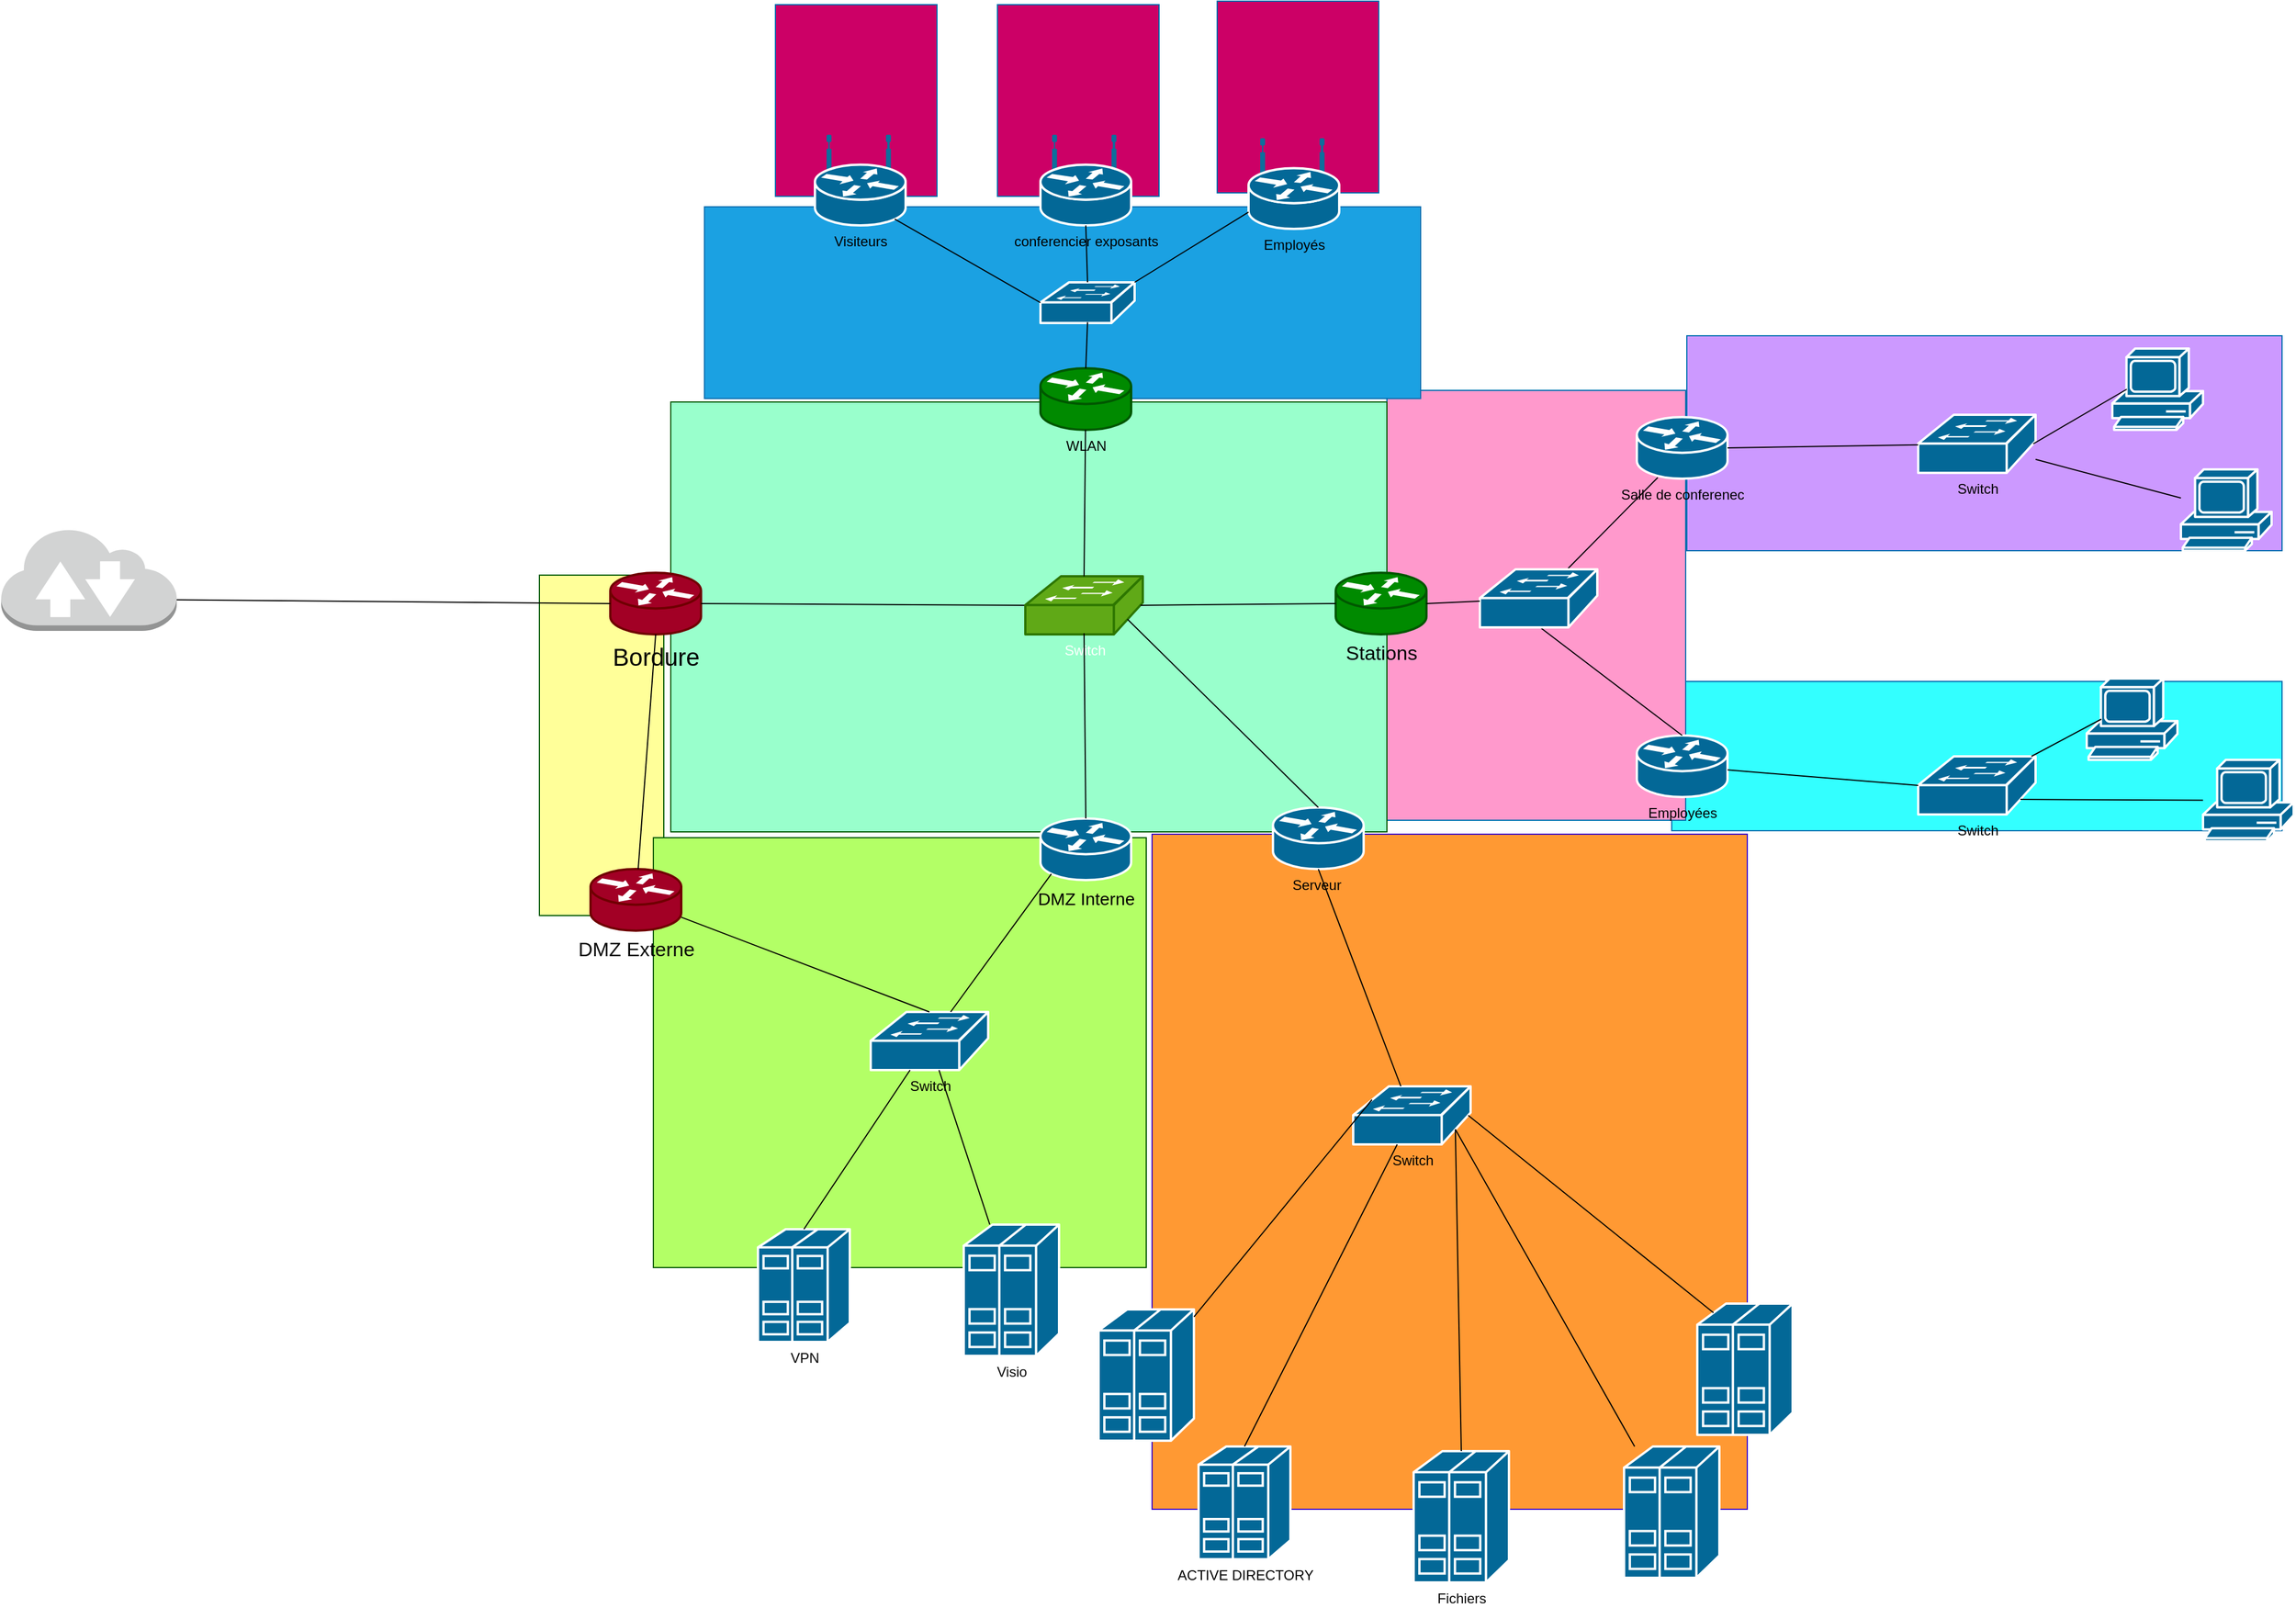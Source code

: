 <mxfile>
    <diagram id="mN6SSAWdcMimSjzaVOWr" name="Page-1">
        <mxGraphModel dx="2300" dy="2497" grid="0" gridSize="10" guides="1" tooltips="1" connect="1" arrows="1" fold="1" page="1" pageScale="1" pageWidth="850" pageHeight="1100" background="#ffffff" math="0" shadow="0">
            <root>
                <mxCell id="0"/>
                <mxCell id="1" parent="0"/>
                <mxCell id="145" value="" style="rounded=0;whiteSpace=wrap;html=1;labelBackgroundColor=none;fontSize=17;fontColor=#ffffff;strokeColor=#006EAF;connectable=0;allowArrows=0;fillColor=#CC0066;" vertex="1" parent="1">
                    <mxGeometry x="539" y="-527" width="139" height="165" as="geometry"/>
                </mxCell>
                <mxCell id="144" value="" style="rounded=0;whiteSpace=wrap;html=1;labelBackgroundColor=none;fontSize=17;fontColor=#ffffff;strokeColor=#006EAF;connectable=0;allowArrows=0;fillColor=#CC0066;" vertex="1" parent="1">
                    <mxGeometry x="350" y="-524" width="139" height="165" as="geometry"/>
                </mxCell>
                <mxCell id="143" value="" style="rounded=0;whiteSpace=wrap;html=1;labelBackgroundColor=none;fontSize=17;fontColor=#ffffff;strokeColor=#006EAF;connectable=0;allowArrows=0;fillColor=#CC0066;" vertex="1" parent="1">
                    <mxGeometry x="159" y="-524" width="139" height="165" as="geometry"/>
                </mxCell>
                <mxCell id="137" value="" style="rounded=0;whiteSpace=wrap;html=1;labelBackgroundColor=none;fontSize=17;fontColor=#ffffff;strokeColor=#005700;connectable=0;allowArrows=0;fillColor=#FFFF99;" vertex="1" parent="1">
                    <mxGeometry x="-44" y="-33" width="107" height="293" as="geometry"/>
                </mxCell>
                <mxCell id="136" value="" style="rounded=0;whiteSpace=wrap;html=1;labelBackgroundColor=none;fontSize=17;fontColor=#ffffff;strokeColor=#005700;connectable=0;allowArrows=0;fillColor=#B3FF66;" vertex="1" parent="1">
                    <mxGeometry x="54" y="193" width="424" height="370" as="geometry"/>
                </mxCell>
                <mxCell id="134" value="" style="rounded=0;whiteSpace=wrap;html=1;labelBackgroundColor=none;fontSize=17;fontColor=#ffffff;strokeColor=#3700CC;connectable=0;allowArrows=0;fillColor=#FF9933;" vertex="1" parent="1">
                    <mxGeometry x="483" y="190" width="512" height="581" as="geometry"/>
                </mxCell>
                <mxCell id="133" value="" style="rounded=0;whiteSpace=wrap;html=1;labelBackgroundColor=none;fontSize=17;fontColor=#ffffff;strokeColor=#006EAF;connectable=0;allowArrows=0;fillColor=#33FFFF;" vertex="1" parent="1">
                    <mxGeometry x="930" y="58.5" width="525" height="128.5" as="geometry"/>
                </mxCell>
                <mxCell id="132" value="" style="rounded=0;whiteSpace=wrap;html=1;labelBackgroundColor=none;fontSize=17;fontColor=#ffffff;strokeColor=#006EAF;connectable=0;allowArrows=0;fillColor=#CC99FF;" vertex="1" parent="1">
                    <mxGeometry x="943" y="-239" width="512" height="185" as="geometry"/>
                </mxCell>
                <mxCell id="131" value="" style="rounded=0;whiteSpace=wrap;html=1;labelBackgroundColor=none;fontSize=17;fontColor=#ffffff;strokeColor=#006EAF;connectable=0;allowArrows=0;fillColor=#FF99CC;" vertex="1" parent="1">
                    <mxGeometry x="685" y="-192" width="257" height="370" as="geometry"/>
                </mxCell>
                <mxCell id="130" value="" style="rounded=0;whiteSpace=wrap;html=1;labelBackgroundColor=none;fontSize=17;fontColor=#ffffff;strokeColor=#006EAF;connectable=0;allowArrows=0;fillColor=#1ba1e2;" vertex="1" parent="1">
                    <mxGeometry x="98" y="-350" width="616" height="165" as="geometry"/>
                </mxCell>
                <mxCell id="124" value="" style="rounded=0;whiteSpace=wrap;html=1;labelBackgroundColor=none;fontSize=17;fontColor=#ffffff;strokeColor=#005700;connectable=0;allowArrows=0;fillColor=#99FFCC;" vertex="1" parent="1">
                    <mxGeometry x="69" y="-182" width="616" height="370" as="geometry"/>
                </mxCell>
                <mxCell id="9" value="Serveur&amp;nbsp;" style="shape=mxgraph.cisco.routers.router;sketch=0;html=1;pointerEvents=1;dashed=0;fillColor=#036897;strokeColor=#ffffff;strokeWidth=2;verticalLabelPosition=bottom;verticalAlign=top;align=center;outlineConnect=0;labelBackgroundColor=none;fontColor=#000000;" vertex="1" parent="1">
                    <mxGeometry x="587" y="167" width="78" height="53" as="geometry"/>
                </mxCell>
                <mxCell id="19" value="Visiteurs" style="shape=mxgraph.cisco.routers.wireless_router;sketch=0;html=1;pointerEvents=1;dashed=0;fillColor=#036897;strokeColor=#ffffff;strokeWidth=2;verticalLabelPosition=bottom;verticalAlign=top;align=center;outlineConnect=0;labelBackgroundColor=none;fontColor=#000000;" vertex="1" parent="1">
                    <mxGeometry x="193" y="-411" width="78" height="77" as="geometry"/>
                </mxCell>
                <mxCell id="39" value="Salle de conferenec" style="shape=mxgraph.cisco.routers.router;sketch=0;html=1;pointerEvents=1;dashed=0;fillColor=#036897;strokeColor=#ffffff;strokeWidth=2;verticalLabelPosition=bottom;verticalAlign=top;align=center;outlineConnect=0;labelBackgroundColor=none;fontColor=#000000;" vertex="1" parent="1">
                    <mxGeometry x="900" y="-169" width="78" height="53" as="geometry"/>
                </mxCell>
                <mxCell id="40" value="Employées" style="shape=mxgraph.cisco.routers.router;sketch=0;html=1;pointerEvents=1;dashed=0;fillColor=#036897;strokeColor=#ffffff;strokeWidth=2;verticalLabelPosition=bottom;verticalAlign=top;align=center;outlineConnect=0;labelBackgroundColor=none;fontColor=#000000;" vertex="1" parent="1">
                    <mxGeometry x="900" y="105" width="78" height="53" as="geometry"/>
                </mxCell>
                <mxCell id="41" value="&amp;nbsp;conferencier exposants&amp;nbsp;" style="shape=mxgraph.cisco.routers.wireless_router;sketch=0;html=1;pointerEvents=1;dashed=0;fillColor=#036897;strokeColor=#ffffff;strokeWidth=2;verticalLabelPosition=bottom;verticalAlign=top;align=center;outlineConnect=0;labelBackgroundColor=none;fontColor=#000000;" vertex="1" parent="1">
                    <mxGeometry x="387" y="-411" width="78" height="77" as="geometry"/>
                </mxCell>
                <mxCell id="43" value="Switch" style="shape=mxgraph.cisco.switches.workgroup_switch;sketch=0;html=1;pointerEvents=1;dashed=0;fillColor=#036897;strokeColor=#ffffff;strokeWidth=2;verticalLabelPosition=bottom;verticalAlign=top;align=center;outlineConnect=0;labelBackgroundColor=none;fontColor=#000000;" vertex="1" parent="1">
                    <mxGeometry x="1142" y="-171" width="101" height="50" as="geometry"/>
                </mxCell>
                <mxCell id="44" value="Switch" style="shape=mxgraph.cisco.switches.workgroup_switch;sketch=0;html=1;pointerEvents=1;dashed=0;fillColor=#036897;strokeColor=#ffffff;strokeWidth=2;verticalLabelPosition=bottom;verticalAlign=top;align=center;outlineConnect=0;labelBackgroundColor=none;fontColor=#000000;" vertex="1" parent="1">
                    <mxGeometry x="1142" y="123" width="101" height="50" as="geometry"/>
                </mxCell>
                <mxCell id="46" value="" style="endArrow=none;html=1;strokeColor=#000000;fontColor=#000000;exitX=1;exitY=0.5;exitDx=0;exitDy=0;exitPerimeter=0;" edge="1" parent="1" source="39" target="43">
                    <mxGeometry width="50" height="50" relative="1" as="geometry">
                        <mxPoint x="718" y="130" as="sourcePoint"/>
                        <mxPoint x="768" y="80" as="targetPoint"/>
                    </mxGeometry>
                </mxCell>
                <mxCell id="47" value="" style="endArrow=none;html=1;strokeColor=#000000;fontColor=#000000;entryX=0;entryY=0.5;entryDx=0;entryDy=0;entryPerimeter=0;" edge="1" parent="1" source="40" target="44">
                    <mxGeometry width="50" height="50" relative="1" as="geometry">
                        <mxPoint x="832" y="160" as="sourcePoint"/>
                        <mxPoint x="948.954" y="-105" as="targetPoint"/>
                    </mxGeometry>
                </mxCell>
                <mxCell id="48" value="" style="shape=mxgraph.cisco.computers_and_peripherals.pc;sketch=0;html=1;pointerEvents=1;dashed=0;fillColor=#036897;strokeColor=#ffffff;strokeWidth=2;verticalLabelPosition=bottom;verticalAlign=top;align=center;outlineConnect=0;labelBackgroundColor=none;fontColor=#000000;" vertex="1" parent="1">
                    <mxGeometry x="1309" y="-228" width="78" height="70" as="geometry"/>
                </mxCell>
                <mxCell id="49" value="" style="shape=mxgraph.cisco.computers_and_peripherals.pc;sketch=0;html=1;pointerEvents=1;dashed=0;fillColor=#036897;strokeColor=#ffffff;strokeWidth=2;verticalLabelPosition=bottom;verticalAlign=top;align=center;outlineConnect=0;labelBackgroundColor=none;fontColor=#000000;" vertex="1" parent="1">
                    <mxGeometry x="1368" y="-124" width="78" height="70" as="geometry"/>
                </mxCell>
                <mxCell id="50" value="" style="shape=mxgraph.cisco.computers_and_peripherals.pc;sketch=0;html=1;pointerEvents=1;dashed=0;fillColor=#036897;strokeColor=#ffffff;strokeWidth=2;verticalLabelPosition=bottom;verticalAlign=top;align=center;outlineConnect=0;labelBackgroundColor=none;fontColor=#000000;" vertex="1" parent="1">
                    <mxGeometry x="1287" y="56" width="78" height="70" as="geometry"/>
                </mxCell>
                <mxCell id="51" value="" style="shape=mxgraph.cisco.computers_and_peripherals.pc;sketch=0;html=1;pointerEvents=1;dashed=0;fillColor=#036897;strokeColor=#ffffff;strokeWidth=2;verticalLabelPosition=bottom;verticalAlign=top;align=center;outlineConnect=0;labelBackgroundColor=none;fontColor=#000000;" vertex="1" parent="1">
                    <mxGeometry x="1387" y="126" width="78" height="70" as="geometry"/>
                </mxCell>
                <mxCell id="52" value="ACTIVE DIRECTORY" style="shape=mxgraph.cisco.servers.standard_host;sketch=0;html=1;pointerEvents=1;dashed=0;fillColor=#036897;strokeColor=#ffffff;strokeWidth=2;verticalLabelPosition=bottom;verticalAlign=top;align=center;outlineConnect=0;fontColor=#000000;" vertex="1" parent="1">
                    <mxGeometry x="523" y="717" width="79" height="97" as="geometry"/>
                </mxCell>
                <mxCell id="53" value="Switch" style="shape=mxgraph.cisco.switches.workgroup_switch;sketch=0;html=1;pointerEvents=1;dashed=0;fillColor=#036897;strokeColor=#ffffff;strokeWidth=2;verticalLabelPosition=bottom;verticalAlign=top;align=center;outlineConnect=0;labelBackgroundColor=none;fontColor=#000000;" vertex="1" parent="1">
                    <mxGeometry x="656" y="407" width="101" height="50" as="geometry"/>
                </mxCell>
                <mxCell id="58" value="" style="endArrow=none;html=1;strokeColor=#000000;fontColor=#000000;" edge="1" parent="1" source="43" target="49">
                    <mxGeometry width="50" height="50" relative="1" as="geometry">
                        <mxPoint x="1133" y="31.37" as="sourcePoint"/>
                        <mxPoint x="1297.36" y="-26.997" as="targetPoint"/>
                    </mxGeometry>
                </mxCell>
                <mxCell id="59" value="" style="endArrow=none;html=1;strokeColor=#000000;fontColor=#000000;exitX=0.98;exitY=0.5;exitDx=0;exitDy=0;exitPerimeter=0;entryX=0.16;entryY=0.5;entryDx=0;entryDy=0;entryPerimeter=0;" edge="1" parent="1" source="43" target="48">
                    <mxGeometry width="50" height="50" relative="1" as="geometry">
                        <mxPoint x="1254.0" y="-120.322" as="sourcePoint"/>
                        <mxPoint x="1421" y="-94.93" as="targetPoint"/>
                    </mxGeometry>
                </mxCell>
                <mxCell id="60" value="" style="endArrow=none;html=1;strokeColor=#000000;fontColor=#000000;entryX=0.16;entryY=0.5;entryDx=0;entryDy=0;entryPerimeter=0;" edge="1" parent="1" source="44" target="50">
                    <mxGeometry width="50" height="50" relative="1" as="geometry">
                        <mxPoint x="1199" y="51" as="sourcePoint"/>
                        <mxPoint x="1375.5" y="-55" as="targetPoint"/>
                    </mxGeometry>
                </mxCell>
                <mxCell id="61" value="" style="endArrow=none;html=1;strokeColor=#000000;fontColor=#000000;exitX=0.87;exitY=0.74;exitDx=0;exitDy=0;exitPerimeter=0;" edge="1" parent="1" source="44" target="51">
                    <mxGeometry width="50" height="50" relative="1" as="geometry">
                        <mxPoint x="1236.0" y="96.825" as="sourcePoint"/>
                        <mxPoint x="1420.48" y="56" as="targetPoint"/>
                    </mxGeometry>
                </mxCell>
                <mxCell id="64" value="" style="endArrow=none;html=1;strokeColor=#000000;fontColor=#000000;exitX=0.5;exitY=1;exitDx=0;exitDy=0;exitPerimeter=0;" edge="1" parent="1" source="9" target="53">
                    <mxGeometry width="50" height="50" relative="1" as="geometry">
                        <mxPoint x="673.458" y="120" as="sourcePoint"/>
                        <mxPoint x="550" y="274" as="targetPoint"/>
                    </mxGeometry>
                </mxCell>
                <mxCell id="65" value="" style="endArrow=none;html=1;strokeColor=#000000;fontColor=#000000;entryX=0.5;entryY=0;entryDx=0;entryDy=0;entryPerimeter=0;" edge="1" parent="1" source="53" target="52">
                    <mxGeometry width="50" height="50" relative="1" as="geometry">
                        <mxPoint x="695.458" y="385" as="sourcePoint"/>
                        <mxPoint x="572" y="539" as="targetPoint"/>
                    </mxGeometry>
                </mxCell>
                <mxCell id="72" value="Bordure" style="shape=mxgraph.cisco.routers.router;sketch=0;html=1;pointerEvents=1;dashed=0;fillColor=#a20025;strokeColor=#6F0000;strokeWidth=2;verticalLabelPosition=bottom;verticalAlign=top;align=center;outlineConnect=0;labelBackgroundColor=none;fontColor=#000000;fontSize=21;" vertex="1" parent="1">
                    <mxGeometry x="17" y="-35" width="78" height="53" as="geometry"/>
                </mxCell>
                <mxCell id="73" value="" style="outlineConnect=0;dashed=0;verticalLabelPosition=bottom;verticalAlign=top;align=center;html=1;shape=mxgraph.aws3.internet_2;fillColor=#D2D3D3;gradientColor=none;labelBackgroundColor=none;fontSize=21;fontColor=#000000;" vertex="1" parent="1">
                    <mxGeometry x="-507" y="-74" width="151" height="89" as="geometry"/>
                </mxCell>
                <mxCell id="74" value="" style="endArrow=none;html=1;strokeColor=#000000;fontSize=21;fontColor=#000000;entryX=0;entryY=0.5;entryDx=0;entryDy=0;entryPerimeter=0;exitX=1;exitY=0.5;exitDx=0;exitDy=0;exitPerimeter=0;" edge="1" parent="1" source="72" target="88">
                    <mxGeometry width="50" height="50" relative="1" as="geometry">
                        <mxPoint x="-21" y="58" as="sourcePoint"/>
                        <mxPoint x="330" y="-1.7" as="targetPoint"/>
                    </mxGeometry>
                </mxCell>
                <mxCell id="75" value="&lt;font color=&quot;#080808&quot;&gt;Visio&lt;/font&gt;" style="shape=mxgraph.cisco.servers.standard_host;sketch=0;html=1;pointerEvents=1;dashed=0;fillColor=#036897;strokeColor=#ffffff;strokeWidth=2;verticalLabelPosition=bottom;verticalAlign=top;align=center;outlineConnect=0;" vertex="1" parent="1">
                    <mxGeometry x="321" y="526" width="82" height="113" as="geometry"/>
                </mxCell>
                <mxCell id="76" value="DMZ Interne" style="shape=mxgraph.cisco.routers.router;sketch=0;html=1;pointerEvents=1;dashed=0;fillColor=#036897;strokeColor=#ffffff;strokeWidth=2;verticalLabelPosition=bottom;verticalAlign=top;align=center;outlineConnect=0;labelBackgroundColor=none;fontColor=#000000;fontSize=15;" vertex="1" parent="1">
                    <mxGeometry x="387" y="176.5" width="78" height="53" as="geometry"/>
                </mxCell>
                <mxCell id="77" value="VPN" style="shape=mxgraph.cisco.servers.standard_host;sketch=0;html=1;pointerEvents=1;dashed=0;fillColor=#036897;strokeColor=#ffffff;strokeWidth=2;verticalLabelPosition=bottom;verticalAlign=top;align=center;outlineConnect=0;fontColor=#080808;" vertex="1" parent="1">
                    <mxGeometry x="144" y="530" width="79" height="97" as="geometry"/>
                </mxCell>
                <mxCell id="78" value="Switch" style="shape=mxgraph.cisco.switches.workgroup_switch;sketch=0;html=1;pointerEvents=1;dashed=0;fillColor=#036897;strokeColor=#ffffff;strokeWidth=2;verticalLabelPosition=bottom;verticalAlign=top;align=center;outlineConnect=0;labelBackgroundColor=none;fontColor=#000000;" vertex="1" parent="1">
                    <mxGeometry x="241" y="343" width="101" height="50" as="geometry"/>
                </mxCell>
                <mxCell id="79" value="" style="endArrow=none;html=1;strokeColor=#000000;fontColor=#000000;" edge="1" parent="1" source="78" target="75">
                    <mxGeometry width="50" height="50" relative="1" as="geometry">
                        <mxPoint x="-162.5" y="222" as="sourcePoint"/>
                        <mxPoint x="-80.5" y="86" as="targetPoint"/>
                    </mxGeometry>
                </mxCell>
                <mxCell id="80" value="" style="endArrow=none;html=1;strokeColor=#000000;fontColor=#000000;exitX=0.12;exitY=0.9;exitDx=0;exitDy=0;exitPerimeter=0;" edge="1" parent="1" source="76" target="78">
                    <mxGeometry width="50" height="50" relative="1" as="geometry">
                        <mxPoint x="-194.542" y="17" as="sourcePoint"/>
                        <mxPoint x="-318" y="171" as="targetPoint"/>
                        <Array as="points"/>
                    </mxGeometry>
                </mxCell>
                <mxCell id="81" value="" style="endArrow=none;html=1;strokeColor=#000000;fontColor=#000000;entryX=0.5;entryY=0;entryDx=0;entryDy=0;entryPerimeter=0;" edge="1" parent="1" source="78" target="77">
                    <mxGeometry width="50" height="50" relative="1" as="geometry">
                        <mxPoint x="-172.542" y="282" as="sourcePoint"/>
                        <mxPoint x="-296" y="436" as="targetPoint"/>
                    </mxGeometry>
                </mxCell>
                <mxCell id="84" value="&lt;font color=&quot;#080808&quot; style=&quot;font-size: 17px;&quot;&gt;DMZ Externe&lt;/font&gt;" style="shape=mxgraph.cisco.routers.router;sketch=0;html=1;pointerEvents=1;dashed=0;fillColor=#a20025;strokeColor=#6F0000;strokeWidth=2;verticalLabelPosition=bottom;verticalAlign=top;align=center;outlineConnect=0;labelBackgroundColor=none;fontColor=#ffffff;fontSize=17;fontStyle=0" vertex="1" parent="1">
                    <mxGeometry y="220" width="78" height="53" as="geometry"/>
                </mxCell>
                <mxCell id="85" value="" style="endArrow=none;html=1;strokeColor=#000000;fontColor=#000000;entryX=0.5;entryY=0;entryDx=0;entryDy=0;entryPerimeter=0;" edge="1" parent="1" source="84" target="78">
                    <mxGeometry width="50" height="50" relative="1" as="geometry">
                        <mxPoint x="-215.64" y="-11.3" as="sourcePoint"/>
                        <mxPoint x="-195.188" y="69" as="targetPoint"/>
                        <Array as="points"/>
                    </mxGeometry>
                </mxCell>
                <mxCell id="86" value="" style="endArrow=none;html=1;strokeColor=#000000;fontColor=#000000;entryX=0.5;entryY=1;entryDx=0;entryDy=0;entryPerimeter=0;" edge="1" parent="1" source="84" target="72">
                    <mxGeometry width="50" height="50" relative="1" as="geometry">
                        <mxPoint x="-63.297" y="13" as="sourcePoint"/>
                        <mxPoint x="193" y="12" as="targetPoint"/>
                        <Array as="points"/>
                    </mxGeometry>
                </mxCell>
                <mxCell id="88" value="Switch" style="shape=mxgraph.cisco.switches.workgroup_switch;sketch=0;html=1;pointerEvents=1;dashed=0;fillColor=#60a917;strokeColor=#2D7600;strokeWidth=2;verticalLabelPosition=bottom;verticalAlign=top;align=center;outlineConnect=0;labelBackgroundColor=none;fontColor=#ffffff;" vertex="1" parent="1">
                    <mxGeometry x="374" y="-32" width="101" height="50" as="geometry"/>
                </mxCell>
                <mxCell id="91" value="Employés" style="shape=mxgraph.cisco.routers.wireless_router;sketch=0;html=1;pointerEvents=1;dashed=0;fillColor=#036897;strokeColor=#ffffff;strokeWidth=2;verticalLabelPosition=bottom;verticalAlign=top;align=center;outlineConnect=0;labelBackgroundColor=none;fontColor=#000000;" vertex="1" parent="1">
                    <mxGeometry x="566" y="-408" width="78" height="77" as="geometry"/>
                </mxCell>
                <mxCell id="92" value="&lt;font style=&quot;font-size: 17px;&quot; color=&quot;#000000&quot;&gt;Stations&lt;/font&gt;" style="shape=mxgraph.cisco.routers.router;sketch=0;html=1;pointerEvents=1;dashed=0;fillColor=#008a00;strokeColor=#005700;strokeWidth=2;verticalLabelPosition=bottom;verticalAlign=top;align=center;outlineConnect=0;labelBackgroundColor=none;fontColor=#ffffff;" vertex="1" parent="1">
                    <mxGeometry x="641" y="-35" width="78" height="53" as="geometry"/>
                </mxCell>
                <mxCell id="93" value="" style="endArrow=none;html=1;strokeColor=#000000;fontSize=21;fontColor=#33FF33;entryX=0.231;entryY=0.981;entryDx=0;entryDy=0;entryPerimeter=0;" edge="1" parent="1" source="146" target="39">
                    <mxGeometry width="50" height="50" relative="1" as="geometry">
                        <mxPoint x="765" y="-167" as="sourcePoint"/>
                        <mxPoint x="815" y="-217" as="targetPoint"/>
                    </mxGeometry>
                </mxCell>
                <mxCell id="94" value="" style="endArrow=none;html=1;strokeColor=#000000;fontSize=21;fontColor=#33FF33;exitX=0.5;exitY=0.98;exitDx=0;exitDy=0;exitPerimeter=0;entryX=0.5;entryY=0;entryDx=0;entryDy=0;entryPerimeter=0;" edge="1" parent="1" source="146" target="40">
                    <mxGeometry width="50" height="50" relative="1" as="geometry">
                        <mxPoint x="692.64" y="-28.7" as="sourcePoint"/>
                        <mxPoint x="779.018" y="-111.007" as="targetPoint"/>
                    </mxGeometry>
                </mxCell>
                <mxCell id="95" value="" style="endArrow=none;html=1;strokeColor=#000000;fontSize=21;fontColor=#33FF33;exitX=0.98;exitY=0.5;exitDx=0;exitDy=0;exitPerimeter=0;entryX=0;entryY=0.5;entryDx=0;entryDy=0;entryPerimeter=0;" edge="1" parent="1" source="88" target="92">
                    <mxGeometry width="50" height="50" relative="1" as="geometry">
                        <mxPoint x="702.64" y="-18.7" as="sourcePoint"/>
                        <mxPoint x="789.018" y="-101.007" as="targetPoint"/>
                    </mxGeometry>
                </mxCell>
                <mxCell id="97" value="" style="endArrow=none;html=1;strokeColor=#000000;fontColor=#000000;entryX=0.5;entryY=0.98;entryDx=0;entryDy=0;entryPerimeter=0;exitX=0.5;exitY=0;exitDx=0;exitDy=0;exitPerimeter=0;" edge="1" parent="1" source="76" target="88">
                    <mxGeometry width="50" height="50" relative="1" as="geometry">
                        <mxPoint x="331.004" y="241" as="sourcePoint"/>
                        <mxPoint x="336.28" y="48" as="targetPoint"/>
                        <Array as="points"/>
                    </mxGeometry>
                </mxCell>
                <mxCell id="98" value="" style="endArrow=none;html=1;strokeColor=#000000;fontColor=#000000;entryX=0.87;entryY=0.74;entryDx=0;entryDy=0;entryPerimeter=0;exitX=0.5;exitY=0;exitDx=0;exitDy=0;exitPerimeter=0;" edge="1" parent="1" source="9" target="88">
                    <mxGeometry width="50" height="50" relative="1" as="geometry">
                        <mxPoint x="409" y="186" as="sourcePoint"/>
                        <mxPoint x="435.5" y="33.0" as="targetPoint"/>
                        <Array as="points"/>
                    </mxGeometry>
                </mxCell>
                <mxCell id="100" value="" style="endArrow=none;html=1;strokeColor=#000000;fontColor=#000000;entryX=0;entryY=0.5;entryDx=0;entryDy=0;entryPerimeter=0;exitX=1;exitY=0.7;exitDx=0;exitDy=0;exitPerimeter=0;" edge="1" parent="1" source="73" target="72">
                    <mxGeometry width="50" height="50" relative="1" as="geometry">
                        <mxPoint x="43.999" y="158" as="sourcePoint"/>
                        <mxPoint x="46.53" y="15" as="targetPoint"/>
                        <Array as="points"/>
                    </mxGeometry>
                </mxCell>
                <mxCell id="101" value="&lt;font color=&quot;#000000&quot;&gt;WLAN&lt;/font&gt;" style="shape=mxgraph.cisco.routers.router;sketch=0;html=1;pointerEvents=1;dashed=0;fillColor=#008a00;strokeColor=#005700;strokeWidth=2;verticalLabelPosition=bottom;verticalAlign=top;align=center;outlineConnect=0;labelBackgroundColor=none;fontColor=#ffffff;" vertex="1" parent="1">
                    <mxGeometry x="387" y="-211" width="78" height="53" as="geometry"/>
                </mxCell>
                <mxCell id="105" value="" style="endArrow=none;html=1;strokeColor=#000000;fontSize=15;fontColor=#080808;exitX=0.5;exitY=0;exitDx=0;exitDy=0;exitPerimeter=0;" edge="1" parent="1" source="88" target="101">
                    <mxGeometry width="50" height="50" relative="1" as="geometry">
                        <mxPoint x="422.64" y="-193.7" as="sourcePoint"/>
                        <mxPoint x="545.0" y="-329" as="targetPoint"/>
                    </mxGeometry>
                </mxCell>
                <mxCell id="106" value="" style="shape=mxgraph.cisco.servers.standard_host;sketch=0;html=1;pointerEvents=1;dashed=0;fillColor=#036897;strokeColor=#ffffff;strokeWidth=2;verticalLabelPosition=bottom;verticalAlign=top;align=center;outlineConnect=0;" vertex="1" parent="1">
                    <mxGeometry x="952" y="594" width="82" height="113" as="geometry"/>
                </mxCell>
                <mxCell id="108" value="" style="endArrow=none;html=1;strokeColor=#000000;fontColor=#000000;exitX=0.98;exitY=0.5;exitDx=0;exitDy=0;exitPerimeter=0;entryX=0.17;entryY=0.07;entryDx=0;entryDy=0;entryPerimeter=0;" edge="1" parent="1" source="53" target="106">
                    <mxGeometry width="50" height="50" relative="1" as="geometry">
                        <mxPoint x="684.999" y="386" as="sourcePoint"/>
                        <mxPoint x="741.862" y="491" as="targetPoint"/>
                    </mxGeometry>
                </mxCell>
                <mxCell id="112" value="" style="shape=mxgraph.cisco.servers.standard_host;sketch=0;html=1;pointerEvents=1;dashed=0;fillColor=#036897;strokeColor=#ffffff;strokeWidth=2;verticalLabelPosition=bottom;verticalAlign=top;align=center;outlineConnect=0;" vertex="1" parent="1">
                    <mxGeometry x="889" y="717" width="82" height="113" as="geometry"/>
                </mxCell>
                <mxCell id="113" value="" style="shape=mxgraph.cisco.servers.standard_host;sketch=0;html=1;pointerEvents=1;dashed=0;fillColor=#036897;strokeColor=#ffffff;strokeWidth=2;verticalLabelPosition=bottom;verticalAlign=top;align=center;outlineConnect=0;" vertex="1" parent="1">
                    <mxGeometry x="437" y="599" width="82" height="113" as="geometry"/>
                </mxCell>
                <mxCell id="114" value="&lt;font color=&quot;#080808&quot;&gt;Fichiers&lt;/font&gt;" style="shape=mxgraph.cisco.servers.standard_host;sketch=0;html=1;pointerEvents=1;dashed=0;fillColor=#036897;strokeColor=#ffffff;strokeWidth=2;verticalLabelPosition=bottom;verticalAlign=top;align=center;outlineConnect=0;" vertex="1" parent="1">
                    <mxGeometry x="708" y="721" width="82" height="113" as="geometry"/>
                </mxCell>
                <mxCell id="116" value="" style="endArrow=none;html=1;strokeColor=#000000;fontColor=#000000;exitX=0.16;exitY=0.23;exitDx=0;exitDy=0;exitPerimeter=0;" edge="1" parent="1" source="53" target="113">
                    <mxGeometry width="50" height="50" relative="1" as="geometry">
                        <mxPoint x="683.828" y="668" as="sourcePoint"/>
                        <mxPoint x="572" y="797" as="targetPoint"/>
                    </mxGeometry>
                </mxCell>
                <mxCell id="117" value="" style="endArrow=none;html=1;strokeColor=#000000;fontColor=#000000;exitX=0.87;exitY=0.74;exitDx=0;exitDy=0;exitPerimeter=0;entryX=0.5;entryY=0;entryDx=0;entryDy=0;entryPerimeter=0;" edge="1" parent="1" source="53" target="114">
                    <mxGeometry width="50" height="50" relative="1" as="geometry">
                        <mxPoint x="723.5" y="777.313" as="sourcePoint"/>
                        <mxPoint x="543" y="773.0" as="targetPoint"/>
                    </mxGeometry>
                </mxCell>
                <mxCell id="118" value="" style="endArrow=none;html=1;strokeColor=#000000;fontColor=#000000;exitX=0.87;exitY=0.74;exitDx=0;exitDy=0;exitPerimeter=0;" edge="1" parent="1" source="53" target="112">
                    <mxGeometry width="50" height="50" relative="1" as="geometry">
                        <mxPoint x="743.5" y="684.793" as="sourcePoint"/>
                        <mxPoint x="563" y="680.48" as="targetPoint"/>
                    </mxGeometry>
                </mxCell>
                <mxCell id="146" value="" style="shape=mxgraph.cisco.switches.workgroup_switch;sketch=0;html=1;pointerEvents=1;dashed=0;fillColor=#036897;strokeColor=#ffffff;strokeWidth=2;verticalLabelPosition=bottom;verticalAlign=top;align=center;outlineConnect=0;labelBackgroundColor=#99FFCC;fontSize=17;fontColor=#99FFCC;" vertex="1" parent="1">
                    <mxGeometry x="765" y="-38" width="101" height="50" as="geometry"/>
                </mxCell>
                <mxCell id="147" value="" style="endArrow=none;html=1;strokeColor=#000000;fontSize=21;fontColor=#33FF33;exitX=1;exitY=0.5;exitDx=0;exitDy=0;exitPerimeter=0;" edge="1" parent="1" source="92" target="146">
                    <mxGeometry width="50" height="50" relative="1" as="geometry">
                        <mxPoint x="759" y="48.0" as="sourcePoint"/>
                        <mxPoint x="882.5" y="142" as="targetPoint"/>
                    </mxGeometry>
                </mxCell>
                <mxCell id="149" value="" style="shape=mxgraph.cisco.switches.workgroup_switch;sketch=0;html=1;pointerEvents=1;dashed=0;fillColor=#036897;strokeColor=#ffffff;strokeWidth=2;verticalLabelPosition=bottom;verticalAlign=top;align=center;outlineConnect=0;labelBackgroundColor=#99FFCC;fontSize=17;fontColor=#99FFCC;" vertex="1" parent="1">
                    <mxGeometry x="387" y="-285" width="81" height="35" as="geometry"/>
                </mxCell>
                <mxCell id="150" value="" style="endArrow=none;html=1;strokeColor=#000000;fontSize=17;fontColor=#99FFCC;exitX=1;exitY=0;exitDx=0;exitDy=0;exitPerimeter=0;" edge="1" parent="1" source="149" target="91">
                    <mxGeometry width="50" height="50" relative="1" as="geometry">
                        <mxPoint x="519" y="-203" as="sourcePoint"/>
                        <mxPoint x="569" y="-253" as="targetPoint"/>
                    </mxGeometry>
                </mxCell>
                <mxCell id="151" value="" style="endArrow=none;html=1;strokeColor=#000000;fontSize=17;fontColor=#99FFCC;exitX=0.5;exitY=0;exitDx=0;exitDy=0;exitPerimeter=0;entryX=0.5;entryY=1;entryDx=0;entryDy=0;entryPerimeter=0;" edge="1" parent="1" source="149" target="41">
                    <mxGeometry width="50" height="50" relative="1" as="geometry">
                        <mxPoint x="455.0" y="-228" as="sourcePoint"/>
                        <mxPoint x="553" y="-288.445" as="targetPoint"/>
                    </mxGeometry>
                </mxCell>
                <mxCell id="152" value="" style="endArrow=none;html=1;strokeColor=#000000;fontSize=17;fontColor=#99FFCC;exitX=0;exitY=0.5;exitDx=0;exitDy=0;exitPerimeter=0;entryX=0.88;entryY=0.93;entryDx=0;entryDy=0;entryPerimeter=0;" edge="1" parent="1" source="149" target="19">
                    <mxGeometry width="50" height="50" relative="1" as="geometry">
                        <mxPoint x="488.0" y="-265" as="sourcePoint"/>
                        <mxPoint x="586" y="-325.445" as="targetPoint"/>
                    </mxGeometry>
                </mxCell>
                <mxCell id="153" value="" style="endArrow=none;html=1;strokeColor=#000000;fontSize=17;fontColor=#99FFCC;exitX=0.5;exitY=0;exitDx=0;exitDy=0;exitPerimeter=0;entryX=0.5;entryY=0.98;entryDx=0;entryDy=0;entryPerimeter=0;" edge="1" parent="1" source="101" target="149">
                    <mxGeometry width="50" height="50" relative="1" as="geometry">
                        <mxPoint x="383.36" y="-187.11" as="sourcePoint"/>
                        <mxPoint x="258.0" y="-259.0" as="targetPoint"/>
                    </mxGeometry>
                </mxCell>
            </root>
        </mxGraphModel>
    </diagram>
</mxfile>